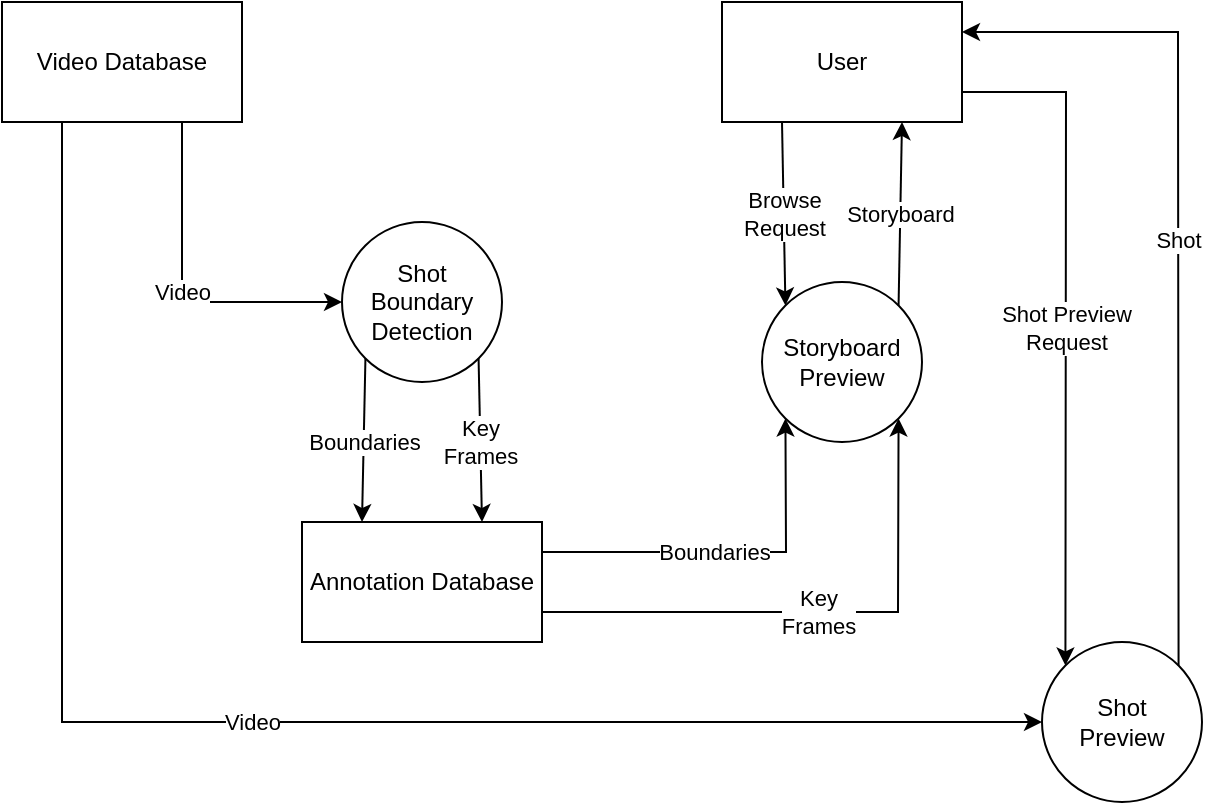<mxfile version="16.5.6" type="device"><diagram id="T5j3bb4KwqkjF7_7GmRF" name="Page-1"><mxGraphModel dx="330" dy="512" grid="1" gridSize="10" guides="1" tooltips="1" connect="1" arrows="1" fold="1" page="1" pageScale="1" pageWidth="827" pageHeight="1169" math="0" shadow="0"><root><mxCell id="0"/><mxCell id="1" parent="0"/><mxCell id="o0kKx1KNug8tFsow3zrn-1" value="" style="rounded=0;whiteSpace=wrap;html=1;" vertex="1" parent="1"><mxGeometry x="410" y="140" width="120" height="60" as="geometry"/></mxCell><mxCell id="o0kKx1KNug8tFsow3zrn-2" value="User" style="text;html=1;strokeColor=none;fillColor=none;align=center;verticalAlign=middle;whiteSpace=wrap;rounded=0;" vertex="1" parent="1"><mxGeometry x="440" y="155" width="60" height="30" as="geometry"/></mxCell><mxCell id="o0kKx1KNug8tFsow3zrn-4" value="" style="ellipse;whiteSpace=wrap;html=1;aspect=fixed;" vertex="1" parent="1"><mxGeometry x="430" y="280" width="80" height="80" as="geometry"/></mxCell><mxCell id="o0kKx1KNug8tFsow3zrn-5" value="" style="ellipse;whiteSpace=wrap;html=1;aspect=fixed;" vertex="1" parent="1"><mxGeometry x="570" y="460" width="80" height="80" as="geometry"/></mxCell><mxCell id="o0kKx1KNug8tFsow3zrn-6" value="" style="ellipse;whiteSpace=wrap;html=1;aspect=fixed;" vertex="1" parent="1"><mxGeometry x="220" y="250" width="80" height="80" as="geometry"/></mxCell><mxCell id="o0kKx1KNug8tFsow3zrn-7" value="" style="rounded=0;whiteSpace=wrap;html=1;" vertex="1" parent="1"><mxGeometry x="50" y="140" width="120" height="60" as="geometry"/></mxCell><mxCell id="o0kKx1KNug8tFsow3zrn-8" value="" style="rounded=0;whiteSpace=wrap;html=1;" vertex="1" parent="1"><mxGeometry x="200" y="400" width="120" height="60" as="geometry"/></mxCell><mxCell id="o0kKx1KNug8tFsow3zrn-10" value="Video Database" style="text;html=1;strokeColor=none;fillColor=none;align=center;verticalAlign=middle;whiteSpace=wrap;rounded=0;" vertex="1" parent="1"><mxGeometry x="60" y="155" width="100" height="30" as="geometry"/></mxCell><mxCell id="o0kKx1KNug8tFsow3zrn-11" value="Shot Boundary Detection" style="text;html=1;strokeColor=none;fillColor=none;align=center;verticalAlign=middle;whiteSpace=wrap;rounded=0;" vertex="1" parent="1"><mxGeometry x="230" y="260" width="60" height="60" as="geometry"/></mxCell><mxCell id="o0kKx1KNug8tFsow3zrn-26" value="Annotation Database" style="text;html=1;strokeColor=none;fillColor=none;align=center;verticalAlign=middle;whiteSpace=wrap;rounded=0;" vertex="1" parent="1"><mxGeometry x="200" y="400" width="120" height="60" as="geometry"/></mxCell><mxCell id="o0kKx1KNug8tFsow3zrn-27" value="Storyboard Preview" style="text;html=1;strokeColor=none;fillColor=none;align=center;verticalAlign=middle;whiteSpace=wrap;rounded=0;" vertex="1" parent="1"><mxGeometry x="440" y="290" width="60" height="60" as="geometry"/></mxCell><mxCell id="o0kKx1KNug8tFsow3zrn-34" value="" style="endArrow=classic;html=1;rounded=0;entryX=0.25;entryY=0;entryDx=0;entryDy=0;exitX=0;exitY=1;exitDx=0;exitDy=0;" edge="1" parent="1" source="o0kKx1KNug8tFsow3zrn-6" target="o0kKx1KNug8tFsow3zrn-26"><mxGeometry relative="1" as="geometry"><mxPoint x="230" y="350" as="sourcePoint"/><mxPoint x="330" y="320" as="targetPoint"/></mxGeometry></mxCell><mxCell id="o0kKx1KNug8tFsow3zrn-35" value="Boundaries" style="edgeLabel;resizable=0;html=1;align=center;verticalAlign=middle;" connectable="0" vertex="1" parent="o0kKx1KNug8tFsow3zrn-34"><mxGeometry relative="1" as="geometry"/></mxCell><mxCell id="o0kKx1KNug8tFsow3zrn-36" value="" style="endArrow=classic;html=1;rounded=0;entryX=0.25;entryY=0;entryDx=0;entryDy=0;exitX=1;exitY=1;exitDx=0;exitDy=0;" edge="1" parent="1" source="o0kKx1KNug8tFsow3zrn-6"><mxGeometry relative="1" as="geometry"><mxPoint x="300" y="350" as="sourcePoint"/><mxPoint x="290" y="400" as="targetPoint"/></mxGeometry></mxCell><mxCell id="o0kKx1KNug8tFsow3zrn-37" value="Key&lt;br&gt;Frames" style="edgeLabel;resizable=0;html=1;align=center;verticalAlign=middle;" connectable="0" vertex="1" parent="o0kKx1KNug8tFsow3zrn-36"><mxGeometry relative="1" as="geometry"/></mxCell><mxCell id="o0kKx1KNug8tFsow3zrn-39" value="" style="endArrow=classic;html=1;rounded=0;exitX=0.75;exitY=1;exitDx=0;exitDy=0;entryX=0;entryY=0.5;entryDx=0;entryDy=0;" edge="1" parent="1" source="o0kKx1KNug8tFsow3zrn-7" target="o0kKx1KNug8tFsow3zrn-6"><mxGeometry relative="1" as="geometry"><mxPoint x="110" y="250" as="sourcePoint"/><mxPoint x="140" y="300" as="targetPoint"/><Array as="points"><mxPoint x="140" y="290"/></Array></mxGeometry></mxCell><mxCell id="o0kKx1KNug8tFsow3zrn-40" value="Video" style="edgeLabel;resizable=0;html=1;align=center;verticalAlign=middle;" connectable="0" vertex="1" parent="o0kKx1KNug8tFsow3zrn-39"><mxGeometry relative="1" as="geometry"/></mxCell><mxCell id="o0kKx1KNug8tFsow3zrn-41" value="Shot Preview" style="text;html=1;strokeColor=none;fillColor=none;align=center;verticalAlign=middle;whiteSpace=wrap;rounded=0;" vertex="1" parent="1"><mxGeometry x="580" y="470" width="60" height="60" as="geometry"/></mxCell><mxCell id="o0kKx1KNug8tFsow3zrn-42" value="" style="endArrow=classic;html=1;rounded=0;exitX=0.25;exitY=1;exitDx=0;exitDy=0;entryX=0;entryY=0.5;entryDx=0;entryDy=0;" edge="1" parent="1" source="o0kKx1KNug8tFsow3zrn-7" target="o0kKx1KNug8tFsow3zrn-5"><mxGeometry relative="1" as="geometry"><mxPoint x="130" y="380" as="sourcePoint"/><mxPoint x="290" y="540" as="targetPoint"/><Array as="points"><mxPoint x="80" y="500"/></Array></mxGeometry></mxCell><mxCell id="o0kKx1KNug8tFsow3zrn-43" value="Video" style="edgeLabel;resizable=0;html=1;align=center;verticalAlign=middle;" connectable="0" vertex="1" parent="o0kKx1KNug8tFsow3zrn-42"><mxGeometry relative="1" as="geometry"/></mxCell><mxCell id="o0kKx1KNug8tFsow3zrn-44" value="" style="endArrow=classic;html=1;rounded=0;exitX=1;exitY=0.25;exitDx=0;exitDy=0;entryX=0;entryY=1;entryDx=0;entryDy=0;" edge="1" parent="1" source="o0kKx1KNug8tFsow3zrn-26" target="o0kKx1KNug8tFsow3zrn-4"><mxGeometry relative="1" as="geometry"><mxPoint x="390" y="380" as="sourcePoint"/><mxPoint x="490" y="380" as="targetPoint"/><Array as="points"><mxPoint x="442" y="415"/></Array></mxGeometry></mxCell><mxCell id="o0kKx1KNug8tFsow3zrn-45" value="Boundaries" style="edgeLabel;resizable=0;html=1;align=center;verticalAlign=middle;" connectable="0" vertex="1" parent="o0kKx1KNug8tFsow3zrn-44"><mxGeometry relative="1" as="geometry"><mxPoint x="-9" as="offset"/></mxGeometry></mxCell><mxCell id="o0kKx1KNug8tFsow3zrn-46" value="" style="endArrow=classic;html=1;rounded=0;exitX=1;exitY=0.75;exitDx=0;exitDy=0;entryX=1;entryY=1;entryDx=0;entryDy=0;" edge="1" parent="1" source="o0kKx1KNug8tFsow3zrn-26" target="o0kKx1KNug8tFsow3zrn-4"><mxGeometry relative="1" as="geometry"><mxPoint x="340" y="440" as="sourcePoint"/><mxPoint x="440" y="440" as="targetPoint"/><Array as="points"><mxPoint x="498" y="445"/></Array></mxGeometry></mxCell><mxCell id="o0kKx1KNug8tFsow3zrn-47" value="Key&lt;br&gt;Frames" style="edgeLabel;resizable=0;html=1;align=center;verticalAlign=middle;" connectable="0" vertex="1" parent="o0kKx1KNug8tFsow3zrn-46"><mxGeometry relative="1" as="geometry"/></mxCell><mxCell id="o0kKx1KNug8tFsow3zrn-49" value="" style="endArrow=classic;html=1;rounded=0;exitX=0.25;exitY=1;exitDx=0;exitDy=0;entryX=0;entryY=0;entryDx=0;entryDy=0;" edge="1" parent="1" source="o0kKx1KNug8tFsow3zrn-1" target="o0kKx1KNug8tFsow3zrn-4"><mxGeometry relative="1" as="geometry"><mxPoint x="500" y="370" as="sourcePoint"/><mxPoint x="440" y="300" as="targetPoint"/></mxGeometry></mxCell><mxCell id="o0kKx1KNug8tFsow3zrn-50" value="Browse&lt;br&gt;Request" style="edgeLabel;resizable=0;html=1;align=center;verticalAlign=middle;" connectable="0" vertex="1" parent="o0kKx1KNug8tFsow3zrn-49"><mxGeometry relative="1" as="geometry"/></mxCell><mxCell id="o0kKx1KNug8tFsow3zrn-52" value="" style="endArrow=classic;html=1;rounded=0;exitX=1;exitY=0;exitDx=0;exitDy=0;entryX=0.75;entryY=1;entryDx=0;entryDy=0;" edge="1" parent="1" source="o0kKx1KNug8tFsow3zrn-4" target="o0kKx1KNug8tFsow3zrn-1"><mxGeometry relative="1" as="geometry"><mxPoint x="490" y="240" as="sourcePoint"/><mxPoint x="590" y="240" as="targetPoint"/><Array as="points"/></mxGeometry></mxCell><mxCell id="o0kKx1KNug8tFsow3zrn-53" value="Storyboard" style="edgeLabel;resizable=0;html=1;align=center;verticalAlign=middle;" connectable="0" vertex="1" parent="o0kKx1KNug8tFsow3zrn-52"><mxGeometry relative="1" as="geometry"/></mxCell><mxCell id="o0kKx1KNug8tFsow3zrn-56" value="" style="endArrow=classic;html=1;rounded=0;exitX=1;exitY=0.75;exitDx=0;exitDy=0;entryX=0;entryY=0;entryDx=0;entryDy=0;" edge="1" parent="1" source="o0kKx1KNug8tFsow3zrn-1" target="o0kKx1KNug8tFsow3zrn-5"><mxGeometry relative="1" as="geometry"><mxPoint x="550" y="185" as="sourcePoint"/><mxPoint x="650" y="185" as="targetPoint"/><Array as="points"><mxPoint x="582" y="185"/></Array></mxGeometry></mxCell><mxCell id="o0kKx1KNug8tFsow3zrn-57" value="Shot Preview&lt;br&gt;Request" style="edgeLabel;resizable=0;html=1;align=center;verticalAlign=middle;" connectable="0" vertex="1" parent="o0kKx1KNug8tFsow3zrn-56"><mxGeometry relative="1" as="geometry"/></mxCell><mxCell id="o0kKx1KNug8tFsow3zrn-58" value="" style="endArrow=classic;html=1;rounded=0;exitX=1;exitY=0;exitDx=0;exitDy=0;entryX=1;entryY=0.25;entryDx=0;entryDy=0;" edge="1" parent="1" source="o0kKx1KNug8tFsow3zrn-5" target="o0kKx1KNug8tFsow3zrn-1"><mxGeometry relative="1" as="geometry"><mxPoint x="620" y="399" as="sourcePoint"/><mxPoint x="660" y="300" as="targetPoint"/><Array as="points"><mxPoint x="638" y="155"/></Array></mxGeometry></mxCell><mxCell id="o0kKx1KNug8tFsow3zrn-59" value="Shot" style="edgeLabel;resizable=0;html=1;align=center;verticalAlign=middle;" connectable="0" vertex="1" parent="o0kKx1KNug8tFsow3zrn-58"><mxGeometry relative="1" as="geometry"/></mxCell></root></mxGraphModel></diagram></mxfile>